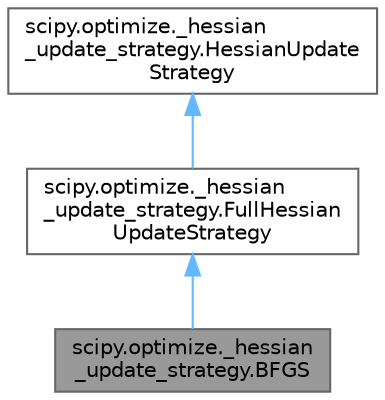 digraph "scipy.optimize._hessian_update_strategy.BFGS"
{
 // LATEX_PDF_SIZE
  bgcolor="transparent";
  edge [fontname=Helvetica,fontsize=10,labelfontname=Helvetica,labelfontsize=10];
  node [fontname=Helvetica,fontsize=10,shape=box,height=0.2,width=0.4];
  Node1 [id="Node000001",label="scipy.optimize._hessian\l_update_strategy.BFGS",height=0.2,width=0.4,color="gray40", fillcolor="grey60", style="filled", fontcolor="black",tooltip=" "];
  Node2 -> Node1 [id="edge1_Node000001_Node000002",dir="back",color="steelblue1",style="solid",tooltip=" "];
  Node2 [id="Node000002",label="scipy.optimize._hessian\l_update_strategy.FullHessian\lUpdateStrategy",height=0.2,width=0.4,color="gray40", fillcolor="white", style="filled",URL="$d9/d04/classscipy_1_1optimize_1_1__hessian__update__strategy_1_1FullHessianUpdateStrategy.html",tooltip=" "];
  Node3 -> Node2 [id="edge2_Node000002_Node000003",dir="back",color="steelblue1",style="solid",tooltip=" "];
  Node3 [id="Node000003",label="scipy.optimize._hessian\l_update_strategy.HessianUpdate\lStrategy",height=0.2,width=0.4,color="gray40", fillcolor="white", style="filled",URL="$da/d15/classscipy_1_1optimize_1_1__hessian__update__strategy_1_1HessianUpdateStrategy.html",tooltip=" "];
}
